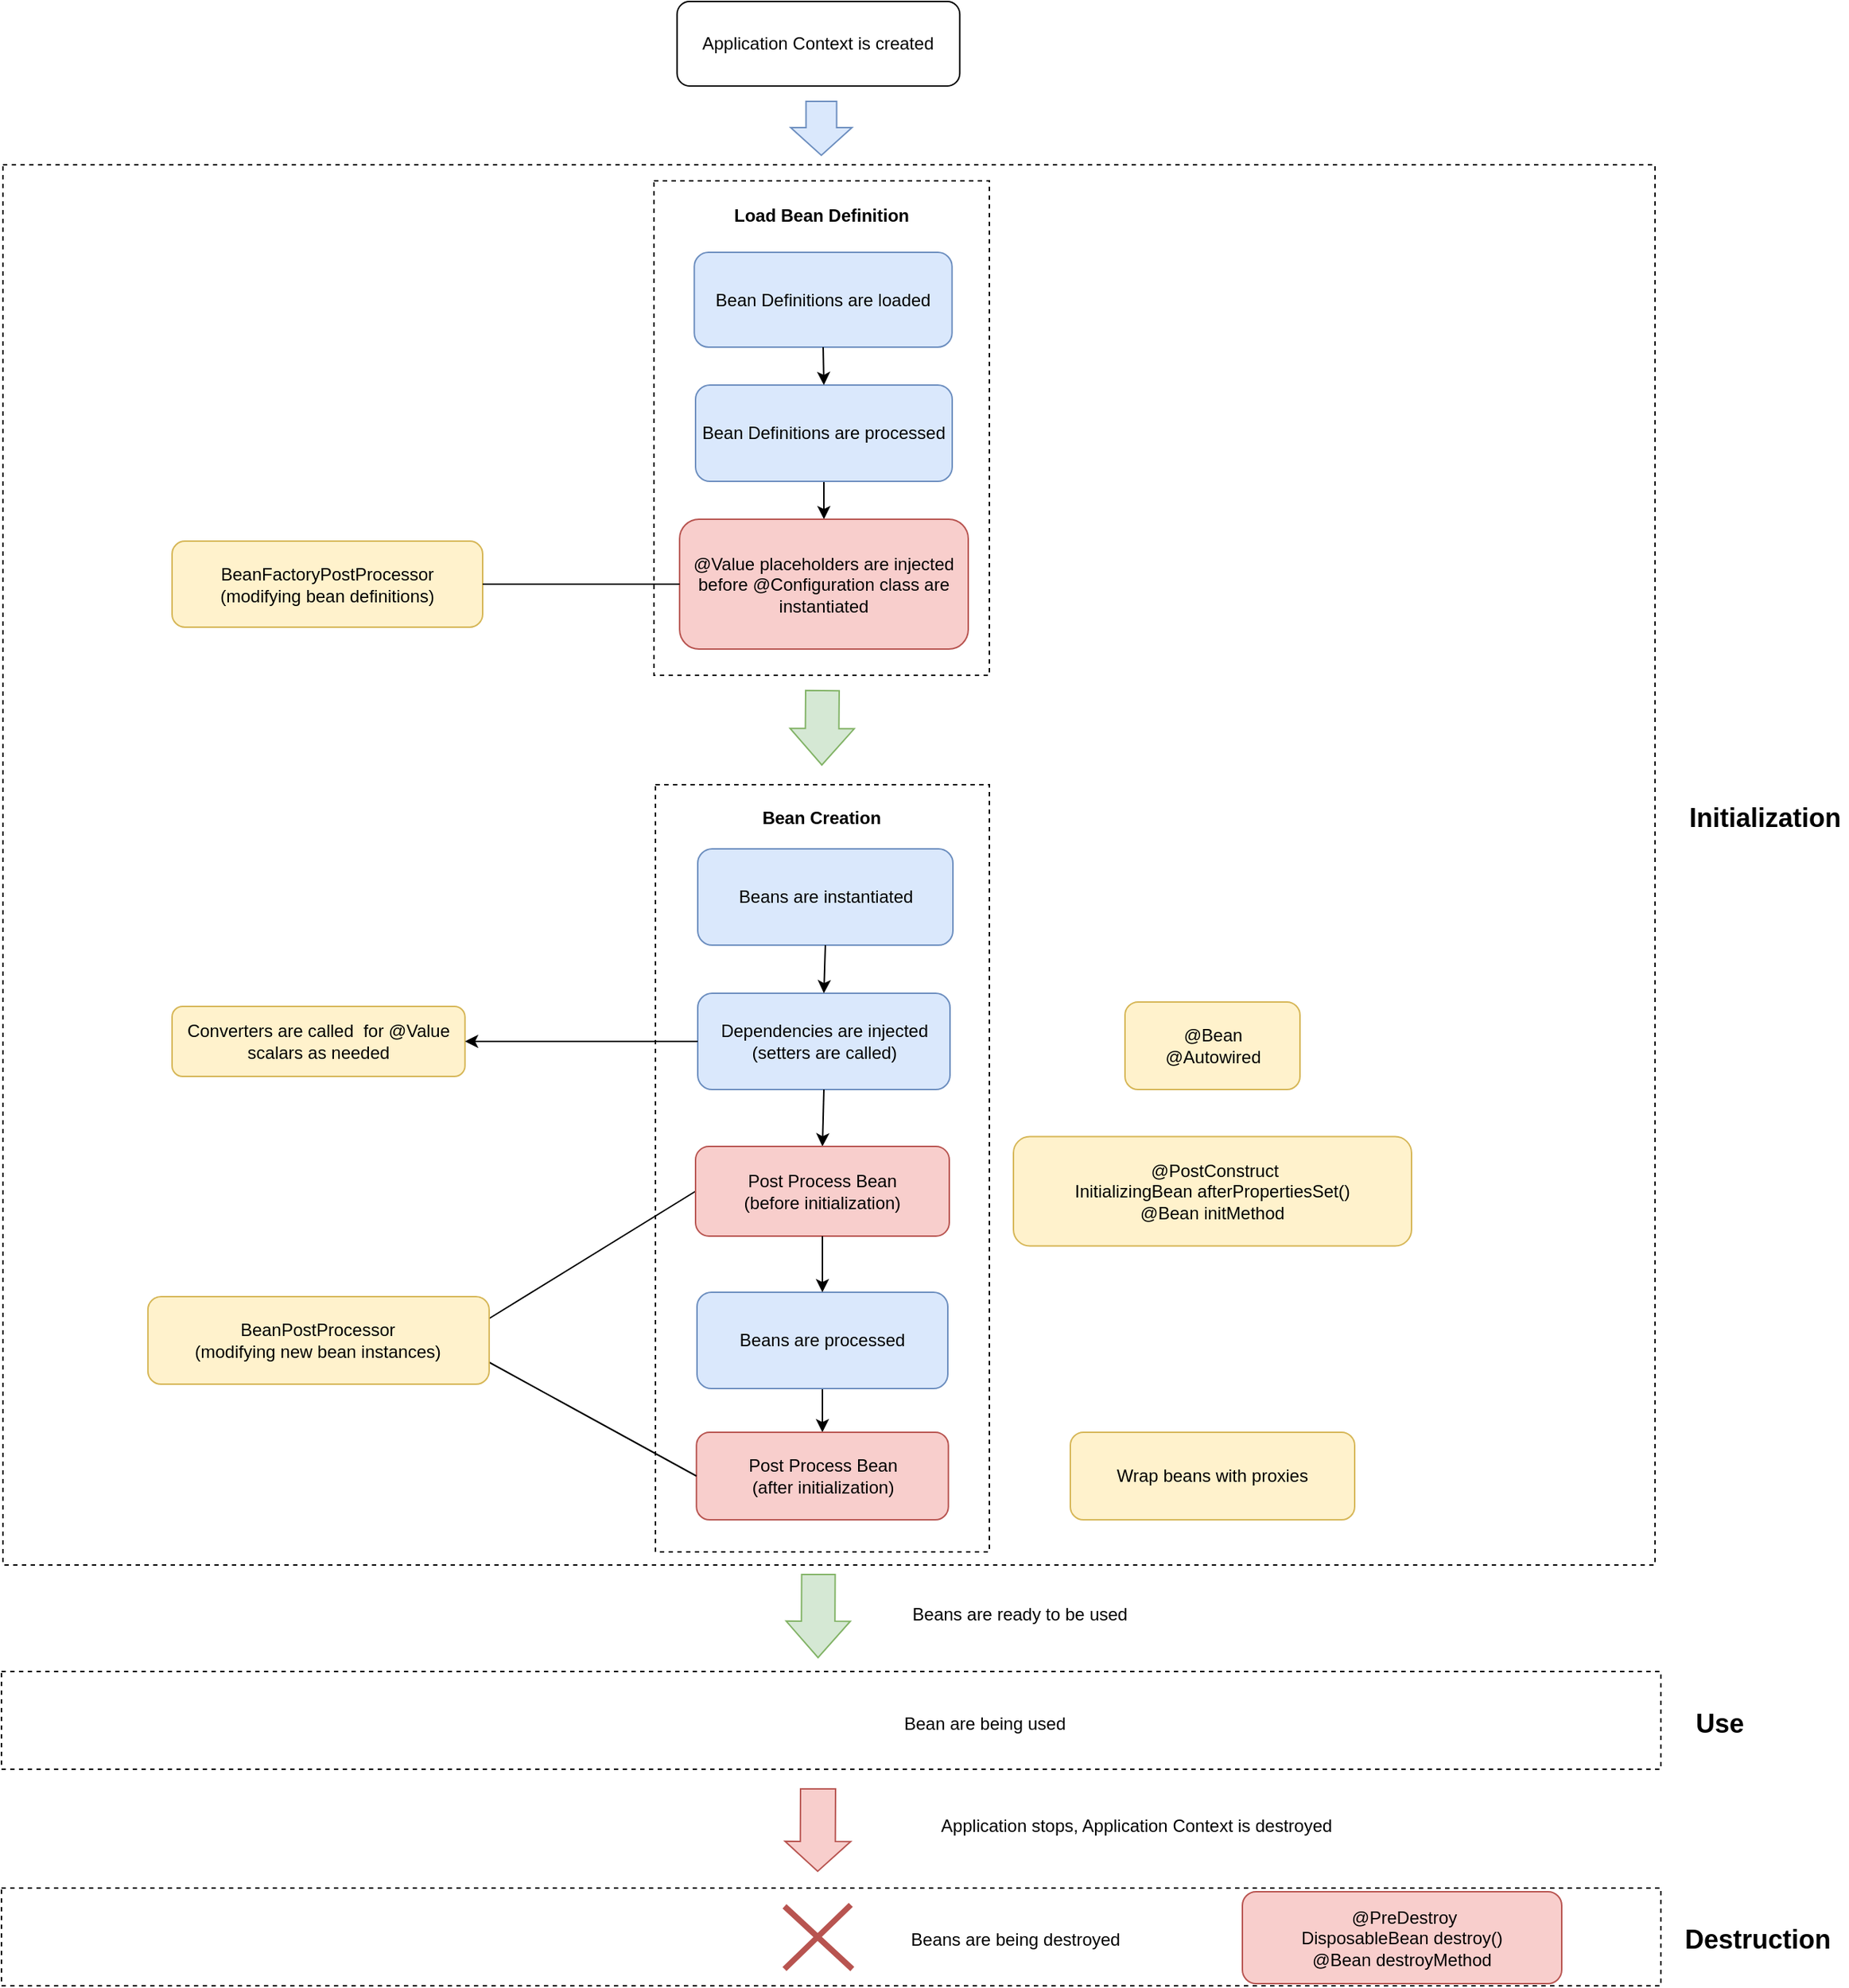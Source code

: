 <mxfile version="18.0.2" type="device"><diagram id="Co1okVMjecrJO5ZxAS3p" name="Page-1"><mxGraphModel dx="2317" dy="535" grid="0" gridSize="10" guides="1" tooltips="1" connect="1" arrows="1" fold="1" page="0" pageScale="1" pageWidth="850" pageHeight="1100" math="0" shadow="0"><root><mxCell id="0"/><mxCell id="1" parent="0"/><mxCell id="aDzGd88ZuSisNezsIxIu-73" value="" style="rounded=0;whiteSpace=wrap;html=1;dashed=1;" vertex="1" parent="1"><mxGeometry x="-197" y="602" width="1133" height="960" as="geometry"/></mxCell><mxCell id="aDzGd88ZuSisNezsIxIu-79" value="" style="rounded=0;whiteSpace=wrap;html=1;dashed=1;" vertex="1" parent="1"><mxGeometry x="-198" y="1783.5" width="1138" height="67" as="geometry"/></mxCell><mxCell id="aDzGd88ZuSisNezsIxIu-77" value="" style="rounded=0;whiteSpace=wrap;html=1;dashed=1;" vertex="1" parent="1"><mxGeometry x="-198" y="1635" width="1138" height="67" as="geometry"/></mxCell><mxCell id="aDzGd88ZuSisNezsIxIu-13" value="" style="rounded=0;whiteSpace=wrap;html=1;dashed=1;" vertex="1" parent="1"><mxGeometry x="249.5" y="613" width="230" height="339" as="geometry"/></mxCell><mxCell id="aDzGd88ZuSisNezsIxIu-12" value="" style="rounded=0;whiteSpace=wrap;html=1;dashed=1;" vertex="1" parent="1"><mxGeometry x="250.5" y="1027" width="229" height="526" as="geometry"/></mxCell><mxCell id="aDzGd88ZuSisNezsIxIu-1" value="Application Context is created" style="rounded=1;whiteSpace=wrap;html=1;" vertex="1" parent="1"><mxGeometry x="265.31" y="490" width="193.88" height="58" as="geometry"/></mxCell><mxCell id="aDzGd88ZuSisNezsIxIu-2" value="" style="shape=flexArrow;endArrow=classic;html=1;rounded=0;fillColor=#dae8fc;strokeColor=#6c8ebf;width=21;endSize=6;" edge="1" parent="1"><mxGeometry width="50" height="50" relative="1" as="geometry"><mxPoint x="364.25" y="558" as="sourcePoint"/><mxPoint x="364.25" y="596" as="targetPoint"/></mxGeometry></mxCell><mxCell id="aDzGd88ZuSisNezsIxIu-3" value="Bean Definitions are loaded" style="rounded=1;whiteSpace=wrap;html=1;fillColor=#dae8fc;strokeColor=#6c8ebf;" vertex="1" parent="1"><mxGeometry x="277.13" y="662" width="176.75" height="65" as="geometry"/></mxCell><mxCell id="aDzGd88ZuSisNezsIxIu-59" value="" style="edgeStyle=orthogonalEdgeStyle;rounded=0;orthogonalLoop=1;jettySize=auto;html=1;strokeWidth=1;" edge="1" parent="1" source="aDzGd88ZuSisNezsIxIu-6" target="aDzGd88ZuSisNezsIxIu-51"><mxGeometry relative="1" as="geometry"/></mxCell><mxCell id="aDzGd88ZuSisNezsIxIu-6" value="Bean Definitions are processed" style="rounded=1;whiteSpace=wrap;html=1;fillColor=#dae8fc;strokeColor=#6c8ebf;" vertex="1" parent="1"><mxGeometry x="278" y="753" width="176" height="66" as="geometry"/></mxCell><mxCell id="aDzGd88ZuSisNezsIxIu-7" value="Beans are instantiated" style="rounded=1;whiteSpace=wrap;html=1;fillColor=#dae8fc;strokeColor=#6c8ebf;" vertex="1" parent="1"><mxGeometry x="279.5" y="1071" width="175" height="66" as="geometry"/></mxCell><mxCell id="aDzGd88ZuSisNezsIxIu-8" value="Dependencies are injected &lt;br&gt;(setters are called)" style="rounded=1;whiteSpace=wrap;html=1;fillColor=#dae8fc;strokeColor=#6c8ebf;" vertex="1" parent="1"><mxGeometry x="279.5" y="1170" width="173" height="66" as="geometry"/></mxCell><mxCell id="aDzGd88ZuSisNezsIxIu-72" value="" style="edgeStyle=orthogonalEdgeStyle;rounded=0;orthogonalLoop=1;jettySize=auto;html=1;strokeWidth=1;" edge="1" parent="1" source="aDzGd88ZuSisNezsIxIu-9" target="aDzGd88ZuSisNezsIxIu-41"><mxGeometry relative="1" as="geometry"/></mxCell><mxCell id="aDzGd88ZuSisNezsIxIu-9" value="Beans are processed" style="rounded=1;whiteSpace=wrap;html=1;fillColor=#dae8fc;strokeColor=#6c8ebf;" vertex="1" parent="1"><mxGeometry x="279" y="1375" width="172" height="66" as="geometry"/></mxCell><mxCell id="aDzGd88ZuSisNezsIxIu-15" value="" style="shape=flexArrow;endArrow=classic;html=1;rounded=0;fillColor=#d5e8d4;strokeColor=#82b366;width=23;endSize=8;" edge="1" parent="1"><mxGeometry width="50" height="50" relative="1" as="geometry"><mxPoint x="362.25" y="1568" as="sourcePoint"/><mxPoint x="362" y="1626" as="targetPoint"/></mxGeometry></mxCell><mxCell id="aDzGd88ZuSisNezsIxIu-16" value="" style="shape=image;html=1;verticalAlign=top;verticalLabelPosition=bottom;labelBackgroundColor=#ffffff;imageAspect=0;aspect=fixed;image=https://cdn4.iconfinder.com/data/icons/go-coffee-n-lines/24/Beans-128.png;dashed=1;" vertex="1" parent="1"><mxGeometry x="340" y="1797" width="43" height="43" as="geometry"/></mxCell><mxCell id="aDzGd88ZuSisNezsIxIu-19" value="Bean are being used" style="text;html=1;align=center;verticalAlign=middle;resizable=0;points=[];autosize=1;strokeColor=none;fillColor=none;" vertex="1" parent="1"><mxGeometry x="397.25" y="1662" width="157" height="18" as="geometry"/></mxCell><mxCell id="aDzGd88ZuSisNezsIxIu-20" value="Beans are ready to be used" style="text;html=1;align=center;verticalAlign=middle;resizable=0;points=[];autosize=1;strokeColor=none;fillColor=none;" vertex="1" parent="1"><mxGeometry x="397.25" y="1587" width="206" height="18" as="geometry"/></mxCell><mxCell id="aDzGd88ZuSisNezsIxIu-21" value="" style="shape=flexArrow;endArrow=classic;html=1;rounded=0;fillColor=#f8cecc;strokeColor=#b85450;width=24;endSize=6.5;" edge="1" parent="1"><mxGeometry width="50" height="50" relative="1" as="geometry"><mxPoint x="362" y="1715" as="sourcePoint"/><mxPoint x="361.75" y="1772.5" as="targetPoint"/></mxGeometry></mxCell><mxCell id="aDzGd88ZuSisNezsIxIu-22" value="Application stops, Application Context is destroyed" style="text;html=1;align=center;verticalAlign=middle;resizable=0;points=[];autosize=1;strokeColor=none;fillColor=none;" vertex="1" parent="1"><mxGeometry x="397.25" y="1732" width="366" height="18" as="geometry"/></mxCell><mxCell id="aDzGd88ZuSisNezsIxIu-27" value="" style="group" vertex="1" connectable="0" parent="1"><mxGeometry x="339" y="1795" width="46.5" height="44" as="geometry"/></mxCell><mxCell id="aDzGd88ZuSisNezsIxIu-24" value="" style="endArrow=none;html=1;rounded=0;fillColor=#f8cecc;strokeColor=#b85450;strokeWidth=4;" edge="1" parent="aDzGd88ZuSisNezsIxIu-27"><mxGeometry width="50" height="50" relative="1" as="geometry"><mxPoint y="44" as="sourcePoint"/><mxPoint x="45.443" as="targetPoint"/></mxGeometry></mxCell><mxCell id="aDzGd88ZuSisNezsIxIu-26" value="" style="endArrow=none;html=1;rounded=0;fillColor=#f8cecc;strokeColor=#b85450;strokeWidth=4;" edge="1" parent="aDzGd88ZuSisNezsIxIu-27"><mxGeometry width="50" height="50" relative="1" as="geometry"><mxPoint x="46.5" y="44" as="sourcePoint"/><mxPoint y="1" as="targetPoint"/></mxGeometry></mxCell><mxCell id="aDzGd88ZuSisNezsIxIu-28" value="Beans are being destroyed" style="text;html=1;align=center;verticalAlign=middle;resizable=0;points=[];autosize=1;strokeColor=none;fillColor=none;" vertex="1" parent="1"><mxGeometry x="397.25" y="1809.5" width="200" height="18" as="geometry"/></mxCell><mxCell id="aDzGd88ZuSisNezsIxIu-29" value="Load Bean Definition" style="text;html=1;align=center;verticalAlign=middle;resizable=0;points=[];autosize=1;strokeColor=none;fillColor=none;fontStyle=1" vertex="1" parent="1"><mxGeometry x="278.62" y="628" width="170" height="18" as="geometry"/></mxCell><mxCell id="aDzGd88ZuSisNezsIxIu-30" value="Bean Creation" style="text;html=1;align=center;verticalAlign=middle;resizable=0;points=[];autosize=1;strokeColor=none;fillColor=none;fontStyle=1" vertex="1" parent="1"><mxGeometry x="304.12" y="1041" width="119" height="18" as="geometry"/></mxCell><mxCell id="aDzGd88ZuSisNezsIxIu-37" value="" style="shape=image;html=1;verticalAlign=top;verticalLabelPosition=bottom;labelBackgroundColor=#ffffff;imageAspect=0;aspect=fixed;image=https://cdn4.iconfinder.com/data/icons/go-coffee-n-lines/24/Beans-128.png;dashed=1;" vertex="1" parent="1"><mxGeometry x="341.25" y="1645" width="45.5" height="45.5" as="geometry"/></mxCell><mxCell id="aDzGd88ZuSisNezsIxIu-39" value="BeanFactoryPostProcessor&lt;br&gt;(modifying bean definitions)" style="rounded=1;whiteSpace=wrap;html=1;fillColor=#fff2cc;strokeColor=#d6b656;" vertex="1" parent="1"><mxGeometry x="-81" y="860" width="213" height="59" as="geometry"/></mxCell><mxCell id="aDzGd88ZuSisNezsIxIu-41" value="Post Process Bean &lt;br&gt;(after initialization)" style="rounded=1;whiteSpace=wrap;html=1;fillColor=#f8cecc;strokeColor=#b85450;" vertex="1" parent="1"><mxGeometry x="278.62" y="1471" width="172.75" height="60" as="geometry"/></mxCell><mxCell id="aDzGd88ZuSisNezsIxIu-48" value="" style="endArrow=none;html=1;rounded=0;strokeWidth=1;entryX=0;entryY=0.5;entryDx=0;entryDy=0;exitX=1;exitY=0.25;exitDx=0;exitDy=0;" edge="1" parent="1" source="aDzGd88ZuSisNezsIxIu-50" target="aDzGd88ZuSisNezsIxIu-40"><mxGeometry width="50" height="50" relative="1" as="geometry"><mxPoint x="127" y="1380.25" as="sourcePoint"/><mxPoint x="354" y="1315" as="targetPoint"/></mxGeometry></mxCell><mxCell id="aDzGd88ZuSisNezsIxIu-49" value="" style="endArrow=none;html=1;rounded=0;strokeWidth=1;entryX=0;entryY=0.5;entryDx=0;entryDy=0;exitX=1;exitY=0.75;exitDx=0;exitDy=0;" edge="1" parent="1" source="aDzGd88ZuSisNezsIxIu-50" target="aDzGd88ZuSisNezsIxIu-41"><mxGeometry width="50" height="50" relative="1" as="geometry"><mxPoint x="118" y="1409" as="sourcePoint"/><mxPoint x="354" y="1414" as="targetPoint"/></mxGeometry></mxCell><mxCell id="aDzGd88ZuSisNezsIxIu-50" value="&lt;div align=&quot;center&quot;&gt;BeanPostProcessor&lt;br&gt;(modifying new bean instances)&lt;/div&gt;" style="rounded=1;whiteSpace=wrap;html=1;fillColor=#fff2cc;strokeColor=#d6b656;" vertex="1" parent="1"><mxGeometry x="-97.56" y="1378" width="234" height="60" as="geometry"/></mxCell><mxCell id="aDzGd88ZuSisNezsIxIu-51" value="@Value placeholders are injected before @Configuration class are instantiated" style="rounded=1;whiteSpace=wrap;html=1;fillColor=#f8cecc;strokeColor=#b85450;" vertex="1" parent="1"><mxGeometry x="267.06" y="845" width="197.94" height="89" as="geometry"/></mxCell><mxCell id="aDzGd88ZuSisNezsIxIu-57" value="" style="endArrow=none;html=1;rounded=0;strokeWidth=1;entryX=0;entryY=0.5;entryDx=0;entryDy=0;exitX=1;exitY=0.5;exitDx=0;exitDy=0;" edge="1" parent="1" source="aDzGd88ZuSisNezsIxIu-39" target="aDzGd88ZuSisNezsIxIu-51"><mxGeometry width="50" height="50" relative="1" as="geometry"><mxPoint x="159" y="952" as="sourcePoint"/><mxPoint x="209" y="902" as="targetPoint"/></mxGeometry></mxCell><mxCell id="aDzGd88ZuSisNezsIxIu-58" value="" style="endArrow=classic;html=1;rounded=0;strokeWidth=1;exitX=0.5;exitY=1;exitDx=0;exitDy=0;entryX=0.5;entryY=0;entryDx=0;entryDy=0;" edge="1" parent="1" source="aDzGd88ZuSisNezsIxIu-3" target="aDzGd88ZuSisNezsIxIu-6"><mxGeometry width="50" height="50" relative="1" as="geometry"><mxPoint x="266" y="841" as="sourcePoint"/><mxPoint x="316" y="791" as="targetPoint"/></mxGeometry></mxCell><mxCell id="aDzGd88ZuSisNezsIxIu-65" value="" style="endArrow=classic;html=1;rounded=0;strokeWidth=1;exitX=0.5;exitY=1;exitDx=0;exitDy=0;entryX=0.5;entryY=0;entryDx=0;entryDy=0;" edge="1" parent="1" source="aDzGd88ZuSisNezsIxIu-8" target="aDzGd88ZuSisNezsIxIu-40"><mxGeometry width="50" height="50" relative="1" as="geometry"><mxPoint x="265" y="1364" as="sourcePoint"/><mxPoint x="315" y="1314" as="targetPoint"/></mxGeometry></mxCell><mxCell id="aDzGd88ZuSisNezsIxIu-40" value="Post Process Bean&lt;br&gt;(before initialization)" style="rounded=1;whiteSpace=wrap;html=1;fillColor=#f8cecc;strokeColor=#b85450;" vertex="1" parent="1"><mxGeometry x="278" y="1275" width="174" height="61.5" as="geometry"/></mxCell><mxCell id="aDzGd88ZuSisNezsIxIu-71" value="" style="endArrow=classic;html=1;rounded=0;strokeWidth=1;exitX=0.5;exitY=1;exitDx=0;exitDy=0;entryX=0.5;entryY=0;entryDx=0;entryDy=0;" edge="1" parent="1" source="aDzGd88ZuSisNezsIxIu-40" target="aDzGd88ZuSisNezsIxIu-9"><mxGeometry width="50" height="50" relative="1" as="geometry"><mxPoint x="311.01" y="1374" as="sourcePoint"/><mxPoint x="418.01" y="1376" as="targetPoint"/></mxGeometry></mxCell><mxCell id="aDzGd88ZuSisNezsIxIu-75" value="&lt;font style=&quot;font-size: 18px;&quot;&gt;Initialization&lt;/font&gt;" style="text;html=1;align=center;verticalAlign=middle;resizable=0;points=[];autosize=1;strokeColor=none;fillColor=none;fontStyle=1" vertex="1" parent="1"><mxGeometry x="954" y="1041" width="114" height="18" as="geometry"/></mxCell><mxCell id="aDzGd88ZuSisNezsIxIu-78" value="&lt;font style=&quot;font-size: 18px;&quot;&gt;Use&lt;/font&gt;" style="text;html=1;align=center;verticalAlign=middle;resizable=0;points=[];autosize=1;strokeColor=none;fillColor=none;fontStyle=1" vertex="1" parent="1"><mxGeometry x="958" y="1662" width="43" height="18" as="geometry"/></mxCell><mxCell id="aDzGd88ZuSisNezsIxIu-80" value="&lt;font style=&quot;font-size: 18px;&quot;&gt;Destruction&lt;/font&gt;" style="text;html=1;align=center;verticalAlign=middle;resizable=0;points=[];autosize=1;strokeColor=none;fillColor=none;fontStyle=1" vertex="1" parent="1"><mxGeometry x="951" y="1809.5" width="110" height="18" as="geometry"/></mxCell><mxCell id="aDzGd88ZuSisNezsIxIu-81" value="Converters are called&amp;nbsp; for @Value scalars as needed" style="rounded=1;whiteSpace=wrap;html=1;fillColor=#fff2cc;strokeColor=#d6b656;" vertex="1" parent="1"><mxGeometry x="-81" y="1179" width="200.87" height="48" as="geometry"/></mxCell><mxCell id="aDzGd88ZuSisNezsIxIu-83" value="" style="endArrow=classic;html=1;rounded=0;strokeWidth=1;exitX=0.5;exitY=1;exitDx=0;exitDy=0;entryX=0.5;entryY=0;entryDx=0;entryDy=0;" edge="1" parent="1" source="aDzGd88ZuSisNezsIxIu-7" target="aDzGd88ZuSisNezsIxIu-8"><mxGeometry width="50" height="50" relative="1" as="geometry"><mxPoint x="451" y="1226" as="sourcePoint"/><mxPoint x="501" y="1176" as="targetPoint"/></mxGeometry></mxCell><mxCell id="aDzGd88ZuSisNezsIxIu-84" value="" style="endArrow=classic;html=1;rounded=0;strokeWidth=1;entryX=1;entryY=0.5;entryDx=0;entryDy=0;exitX=0;exitY=0.5;exitDx=0;exitDy=0;" edge="1" parent="1" source="aDzGd88ZuSisNezsIxIu-8" target="aDzGd88ZuSisNezsIxIu-81"><mxGeometry width="50" height="50" relative="1" as="geometry"><mxPoint x="443" y="1249" as="sourcePoint"/><mxPoint x="493" y="1199" as="targetPoint"/></mxGeometry></mxCell><mxCell id="aDzGd88ZuSisNezsIxIu-85" value="@Bean&lt;br&gt;@Autowired" style="rounded=1;whiteSpace=wrap;html=1;fillColor=#fff2cc;strokeColor=#d6b656;" vertex="1" parent="1"><mxGeometry x="572.5" y="1176" width="120" height="60" as="geometry"/></mxCell><mxCell id="aDzGd88ZuSisNezsIxIu-86" value="&lt;div&gt;&amp;nbsp;@PostConstruct&lt;br&gt;InitializingBean afterPropertiesSet()&lt;/div&gt;&lt;div&gt;@Bean initMethod&lt;/div&gt;" style="rounded=1;whiteSpace=wrap;html=1;fillColor=#fff2cc;strokeColor=#d6b656;" vertex="1" parent="1"><mxGeometry x="496" y="1268.25" width="273" height="75" as="geometry"/></mxCell><mxCell id="aDzGd88ZuSisNezsIxIu-88" value="&lt;div&gt;&amp;nbsp;@PreDestroy&lt;br&gt;DisposableBean destroy()&lt;/div&gt;&lt;div&gt;@Bean destroyMethod&lt;/div&gt;" style="rounded=1;whiteSpace=wrap;html=1;fillColor=#f8cecc;strokeColor=#b85450;" vertex="1" parent="1"><mxGeometry x="653" y="1786" width="219" height="63" as="geometry"/></mxCell><mxCell id="aDzGd88ZuSisNezsIxIu-95" value="" style="shape=flexArrow;endArrow=classic;html=1;rounded=0;fillColor=#d5e8d4;strokeColor=#82b366;width=23;endSize=8;" edge="1" parent="1"><mxGeometry width="50" height="50" relative="1" as="geometry"><mxPoint x="365" y="962" as="sourcePoint"/><mxPoint x="364.6" y="1014" as="targetPoint"/></mxGeometry></mxCell><mxCell id="aDzGd88ZuSisNezsIxIu-99" value="Wrap beans with proxies" style="rounded=1;whiteSpace=wrap;html=1;fillColor=#fff2cc;strokeColor=#d6b656;" vertex="1" parent="1"><mxGeometry x="535" y="1471" width="195" height="60" as="geometry"/></mxCell></root></mxGraphModel></diagram></mxfile>